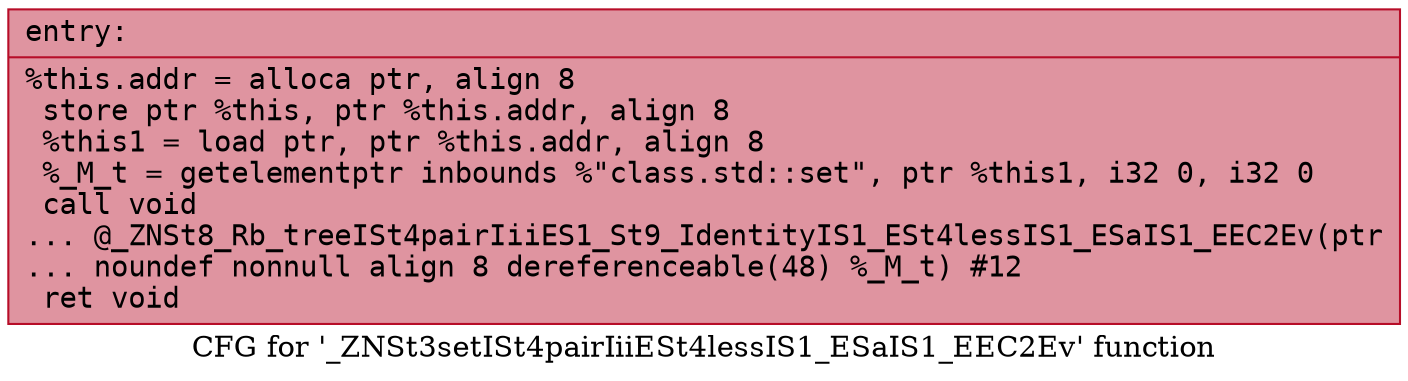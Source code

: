 digraph "CFG for '_ZNSt3setISt4pairIiiESt4lessIS1_ESaIS1_EEC2Ev' function" {
	label="CFG for '_ZNSt3setISt4pairIiiESt4lessIS1_ESaIS1_EEC2Ev' function";

	Node0x55579cd939e0 [shape=record,color="#b70d28ff", style=filled, fillcolor="#b70d2870" fontname="Courier",label="{entry:\l|  %this.addr = alloca ptr, align 8\l  store ptr %this, ptr %this.addr, align 8\l  %this1 = load ptr, ptr %this.addr, align 8\l  %_M_t = getelementptr inbounds %\"class.std::set\", ptr %this1, i32 0, i32 0\l  call void\l... @_ZNSt8_Rb_treeISt4pairIiiES1_St9_IdentityIS1_ESt4lessIS1_ESaIS1_EEC2Ev(ptr\l... noundef nonnull align 8 dereferenceable(48) %_M_t) #12\l  ret void\l}"];
}
